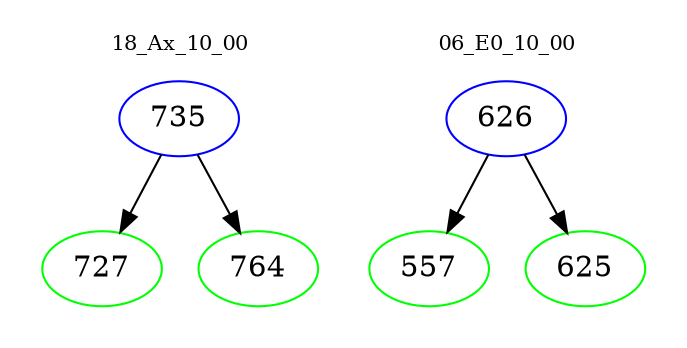 digraph{
subgraph cluster_0 {
color = white
label = "18_Ax_10_00";
fontsize=10;
T0_735 [label="735", color="blue"]
T0_735 -> T0_727 [color="black"]
T0_727 [label="727", color="green"]
T0_735 -> T0_764 [color="black"]
T0_764 [label="764", color="green"]
}
subgraph cluster_1 {
color = white
label = "06_E0_10_00";
fontsize=10;
T1_626 [label="626", color="blue"]
T1_626 -> T1_557 [color="black"]
T1_557 [label="557", color="green"]
T1_626 -> T1_625 [color="black"]
T1_625 [label="625", color="green"]
}
}
